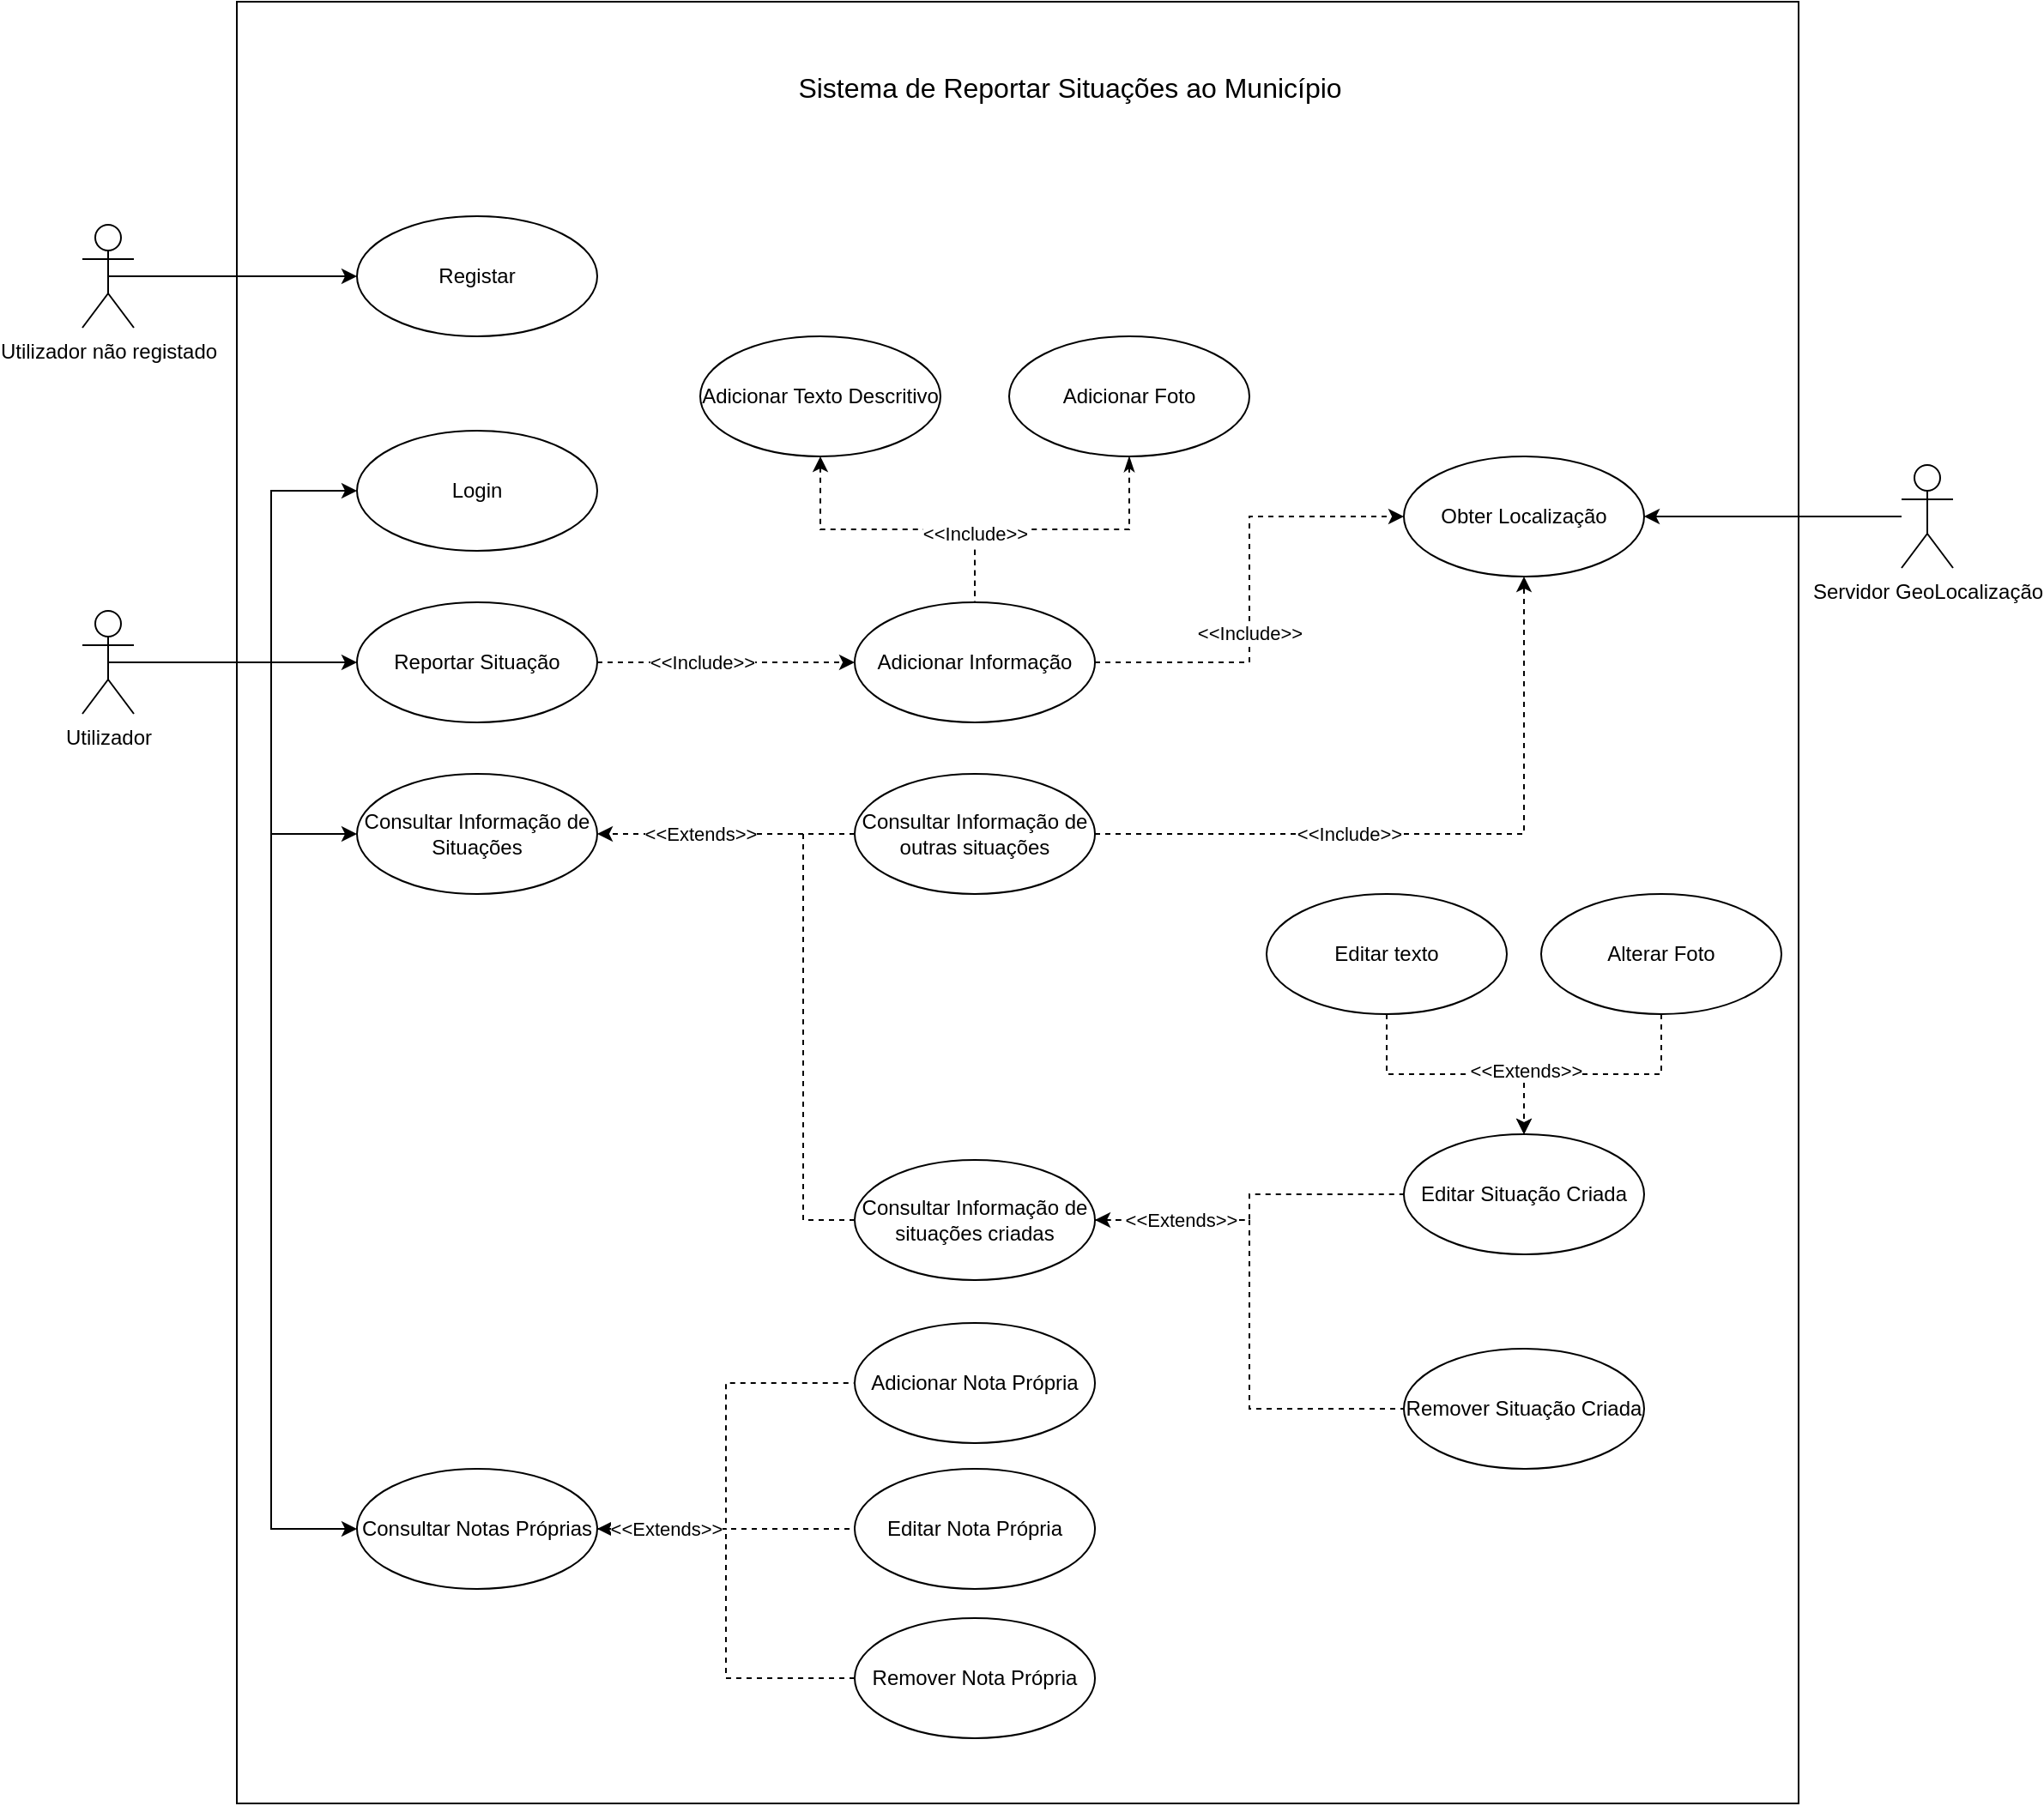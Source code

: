 <mxfile version="14.4.4" type="device"><diagram id="3XH5-3pmV1nsdqPr6f5M" name="Page-1"><mxGraphModel dx="2005" dy="762" grid="1" gridSize="10" guides="1" tooltips="1" connect="1" arrows="1" fold="1" page="1" pageScale="1" pageWidth="583" pageHeight="827" math="0" shadow="0"><root><mxCell id="0"/><mxCell id="1" parent="0"/><mxCell id="ooERZdGlofMs5FylpivL-4" value="" style="verticalLabelPosition=bottom;verticalAlign=top;html=1;shape=mxgraph.basic.rect;fillColor2=none;strokeWidth=1;size=20;indent=5;" parent="1" vertex="1"><mxGeometry x="130" y="30" width="910" height="1050" as="geometry"/></mxCell><mxCell id="ooERZdGlofMs5FylpivL-10" style="edgeStyle=orthogonalEdgeStyle;rounded=0;orthogonalLoop=1;jettySize=auto;html=1;exitX=0.5;exitY=0.5;exitDx=0;exitDy=0;exitPerimeter=0;" parent="1" source="ooERZdGlofMs5FylpivL-1" target="ooERZdGlofMs5FylpivL-9" edge="1"><mxGeometry relative="1" as="geometry"/></mxCell><mxCell id="ooERZdGlofMs5FylpivL-1" value="Utilizador não registado" style="shape=umlActor;verticalLabelPosition=bottom;verticalAlign=top;html=1;" parent="1" vertex="1"><mxGeometry x="40" y="160" width="30" height="60" as="geometry"/></mxCell><mxCell id="ooERZdGlofMs5FylpivL-14" style="edgeStyle=orthogonalEdgeStyle;rounded=0;orthogonalLoop=1;jettySize=auto;html=1;" parent="1" source="ooERZdGlofMs5FylpivL-2" target="ooERZdGlofMs5FylpivL-13" edge="1"><mxGeometry relative="1" as="geometry"/></mxCell><mxCell id="ooERZdGlofMs5FylpivL-16" style="edgeStyle=orthogonalEdgeStyle;rounded=0;orthogonalLoop=1;jettySize=auto;html=1;entryX=0;entryY=0.5;entryDx=0;entryDy=0;" parent="1" source="ooERZdGlofMs5FylpivL-2" target="ooERZdGlofMs5FylpivL-15" edge="1"><mxGeometry relative="1" as="geometry"><Array as="points"><mxPoint x="150" y="415"/><mxPoint x="150" y="515"/></Array></mxGeometry></mxCell><mxCell id="ooERZdGlofMs5FylpivL-28" style="edgeStyle=orthogonalEdgeStyle;rounded=0;orthogonalLoop=1;jettySize=auto;html=1;entryX=0;entryY=0.5;entryDx=0;entryDy=0;exitX=0.5;exitY=0.5;exitDx=0;exitDy=0;exitPerimeter=0;" parent="1" source="ooERZdGlofMs5FylpivL-2" target="ooERZdGlofMs5FylpivL-27" edge="1"><mxGeometry relative="1" as="geometry"><Array as="points"><mxPoint x="150" y="415"/><mxPoint x="150" y="920"/></Array></mxGeometry></mxCell><mxCell id="sp76aVZbiduqeUrdVawO-27" style="edgeStyle=orthogonalEdgeStyle;rounded=0;orthogonalLoop=1;jettySize=auto;html=1;exitX=0.5;exitY=0.5;exitDx=0;exitDy=0;exitPerimeter=0;entryX=0;entryY=0.5;entryDx=0;entryDy=0;startArrow=none;startFill=0;endArrow=classic;endFill=1;" parent="1" source="ooERZdGlofMs5FylpivL-2" target="ooERZdGlofMs5FylpivL-11" edge="1"><mxGeometry relative="1" as="geometry"><Array as="points"><mxPoint x="150" y="415"/><mxPoint x="150" y="315"/></Array></mxGeometry></mxCell><mxCell id="ooERZdGlofMs5FylpivL-2" value="Utilizador" style="shape=umlActor;verticalLabelPosition=bottom;verticalAlign=top;html=1;" parent="1" vertex="1"><mxGeometry x="40" y="385" width="30" height="60" as="geometry"/></mxCell><mxCell id="ooERZdGlofMs5FylpivL-24" style="edgeStyle=orthogonalEdgeStyle;rounded=0;orthogonalLoop=1;jettySize=auto;html=1;" parent="1" source="ooERZdGlofMs5FylpivL-3" target="ooERZdGlofMs5FylpivL-20" edge="1"><mxGeometry relative="1" as="geometry"/></mxCell><mxCell id="ooERZdGlofMs5FylpivL-3" value="Servidor GeoLocalização" style="shape=umlActor;verticalLabelPosition=bottom;verticalAlign=top;html=1;" parent="1" vertex="1"><mxGeometry x="1100" y="300" width="30" height="60" as="geometry"/></mxCell><mxCell id="ooERZdGlofMs5FylpivL-9" value="Registar" style="ellipse;whiteSpace=wrap;html=1;" parent="1" vertex="1"><mxGeometry x="200" y="155" width="140" height="70" as="geometry"/></mxCell><mxCell id="ooERZdGlofMs5FylpivL-11" value="Login" style="ellipse;whiteSpace=wrap;html=1;" parent="1" vertex="1"><mxGeometry x="200" y="280" width="140" height="70" as="geometry"/></mxCell><mxCell id="ooERZdGlofMs5FylpivL-21" style="edgeStyle=orthogonalEdgeStyle;rounded=0;orthogonalLoop=1;jettySize=auto;html=1;dashed=1;entryX=0;entryY=0.5;entryDx=0;entryDy=0;" parent="1" source="ooERZdGlofMs5FylpivL-44" target="ooERZdGlofMs5FylpivL-20" edge="1"><mxGeometry relative="1" as="geometry"/></mxCell><mxCell id="ooERZdGlofMs5FylpivL-23" value="&amp;lt;&amp;lt;Include&amp;gt;&amp;gt;" style="edgeLabel;html=1;align=center;verticalAlign=middle;resizable=0;points=[];" parent="ooERZdGlofMs5FylpivL-21" vertex="1" connectable="0"><mxGeometry x="-0.191" relative="1" as="geometry"><mxPoint as="offset"/></mxGeometry></mxCell><mxCell id="ooERZdGlofMs5FylpivL-13" value="Reportar Situação" style="ellipse;whiteSpace=wrap;html=1;" parent="1" vertex="1"><mxGeometry x="200" y="380" width="140" height="70" as="geometry"/></mxCell><mxCell id="ooERZdGlofMs5FylpivL-25" style="edgeStyle=orthogonalEdgeStyle;rounded=0;orthogonalLoop=1;jettySize=auto;html=1;dashed=1;" parent="1" source="sp76aVZbiduqeUrdVawO-2" target="ooERZdGlofMs5FylpivL-20" edge="1"><mxGeometry relative="1" as="geometry"/></mxCell><mxCell id="ooERZdGlofMs5FylpivL-26" value="&amp;lt;&amp;lt;Include&amp;gt;&amp;gt;" style="edgeLabel;html=1;align=center;verticalAlign=middle;resizable=0;points=[];" parent="ooERZdGlofMs5FylpivL-25" vertex="1" connectable="0"><mxGeometry x="-0.251" y="-3" relative="1" as="geometry"><mxPoint x="-2" y="-3" as="offset"/></mxGeometry></mxCell><mxCell id="ooERZdGlofMs5FylpivL-15" value="Consultar Informação de Situações" style="ellipse;whiteSpace=wrap;html=1;" parent="1" vertex="1"><mxGeometry x="200" y="480" width="140" height="70" as="geometry"/></mxCell><mxCell id="ooERZdGlofMs5FylpivL-17" value="Sistema de Reportar Situações ao Município" style="text;html=1;align=center;verticalAlign=middle;resizable=0;points=[];autosize=1;fontSize=16;" parent="1" vertex="1"><mxGeometry x="450" y="70" width="330" height="20" as="geometry"/></mxCell><mxCell id="ooERZdGlofMs5FylpivL-20" value="Obter Localização" style="ellipse;whiteSpace=wrap;html=1;" parent="1" vertex="1"><mxGeometry x="810" y="295" width="140" height="70" as="geometry"/></mxCell><mxCell id="ooERZdGlofMs5FylpivL-33" style="edgeStyle=orthogonalEdgeStyle;rounded=0;orthogonalLoop=1;jettySize=auto;html=1;entryX=0;entryY=0.5;entryDx=0;entryDy=0;dashed=1;endArrow=none;endFill=0;startArrow=classic;startFill=1;" parent="1" source="ooERZdGlofMs5FylpivL-27" target="ooERZdGlofMs5FylpivL-31" edge="1"><mxGeometry relative="1" as="geometry"/></mxCell><mxCell id="ooERZdGlofMs5FylpivL-34" style="edgeStyle=orthogonalEdgeStyle;rounded=0;orthogonalLoop=1;jettySize=auto;html=1;dashed=1;endArrow=none;endFill=0;" parent="1" source="ooERZdGlofMs5FylpivL-27" target="ooERZdGlofMs5FylpivL-30" edge="1"><mxGeometry relative="1" as="geometry"/></mxCell><mxCell id="ooERZdGlofMs5FylpivL-35" style="edgeStyle=orthogonalEdgeStyle;rounded=0;orthogonalLoop=1;jettySize=auto;html=1;entryX=0;entryY=0.5;entryDx=0;entryDy=0;dashed=1;endArrow=none;endFill=0;" parent="1" source="ooERZdGlofMs5FylpivL-27" target="ooERZdGlofMs5FylpivL-32" edge="1"><mxGeometry relative="1" as="geometry"/></mxCell><mxCell id="sp76aVZbiduqeUrdVawO-19" value="&amp;lt;&amp;lt;Extends&amp;gt;&amp;gt;" style="edgeLabel;html=1;align=center;verticalAlign=middle;resizable=0;points=[];" parent="ooERZdGlofMs5FylpivL-35" vertex="1" connectable="0"><mxGeometry x="-0.568" relative="1" as="geometry"><mxPoint x="-11" as="offset"/></mxGeometry></mxCell><mxCell id="ooERZdGlofMs5FylpivL-27" value="Consultar Notas Próprias" style="ellipse;whiteSpace=wrap;html=1;" parent="1" vertex="1"><mxGeometry x="200" y="885" width="140" height="70" as="geometry"/></mxCell><mxCell id="ooERZdGlofMs5FylpivL-30" value="Editar Nota Própria" style="ellipse;whiteSpace=wrap;html=1;" parent="1" vertex="1"><mxGeometry x="490" y="885" width="140" height="70" as="geometry"/></mxCell><mxCell id="ooERZdGlofMs5FylpivL-31" value="Adicionar Nota Própria" style="ellipse;whiteSpace=wrap;html=1;" parent="1" vertex="1"><mxGeometry x="490" y="800" width="140" height="70" as="geometry"/></mxCell><mxCell id="ooERZdGlofMs5FylpivL-32" value="Remover Nota Própria" style="ellipse;whiteSpace=wrap;html=1;" parent="1" vertex="1"><mxGeometry x="490" y="972" width="140" height="70" as="geometry"/></mxCell><mxCell id="ooERZdGlofMs5FylpivL-48" style="edgeStyle=orthogonalEdgeStyle;rounded=0;orthogonalLoop=1;jettySize=auto;html=1;dashed=1;startArrow=classic;startFill=1;endArrow=none;endFill=0;fontSize=16;" parent="1" source="ooERZdGlofMs5FylpivL-43" target="ooERZdGlofMs5FylpivL-44" edge="1"><mxGeometry relative="1" as="geometry"/></mxCell><mxCell id="ooERZdGlofMs5FylpivL-43" value="Adicionar Texto Descritivo" style="ellipse;whiteSpace=wrap;html=1;" parent="1" vertex="1"><mxGeometry x="400" y="225" width="140" height="70" as="geometry"/></mxCell><mxCell id="ooERZdGlofMs5FylpivL-44" value="Adicionar Informação" style="ellipse;whiteSpace=wrap;html=1;" parent="1" vertex="1"><mxGeometry x="490" y="380" width="140" height="70" as="geometry"/></mxCell><mxCell id="ooERZdGlofMs5FylpivL-45" style="edgeStyle=orthogonalEdgeStyle;rounded=0;orthogonalLoop=1;jettySize=auto;html=1;dashed=1;entryX=0;entryY=0.5;entryDx=0;entryDy=0;" parent="1" source="ooERZdGlofMs5FylpivL-13" target="ooERZdGlofMs5FylpivL-44" edge="1"><mxGeometry relative="1" as="geometry"><mxPoint x="370.0" y="415.059" as="sourcePoint"/><mxPoint x="805.0" y="325" as="targetPoint"/></mxGeometry></mxCell><mxCell id="ooERZdGlofMs5FylpivL-46" value="&amp;lt;&amp;lt;Include&amp;gt;&amp;gt;" style="edgeLabel;html=1;align=center;verticalAlign=middle;resizable=0;points=[];" parent="ooERZdGlofMs5FylpivL-45" vertex="1" connectable="0"><mxGeometry x="-0.191" relative="1" as="geometry"><mxPoint as="offset"/></mxGeometry></mxCell><mxCell id="ooERZdGlofMs5FylpivL-49" style="edgeStyle=orthogonalEdgeStyle;rounded=0;orthogonalLoop=1;jettySize=auto;html=1;entryX=0.5;entryY=0;entryDx=0;entryDy=0;dashed=1;startArrow=classicThin;startFill=1;endArrow=none;endFill=0;fontSize=16;" parent="1" source="ooERZdGlofMs5FylpivL-47" target="ooERZdGlofMs5FylpivL-44" edge="1"><mxGeometry relative="1" as="geometry"/></mxCell><mxCell id="ooERZdGlofMs5FylpivL-50" value="&lt;font style=&quot;font-size: 11px&quot;&gt;&amp;lt;&amp;lt;Include&amp;gt;&amp;gt;&lt;/font&gt;" style="edgeLabel;html=1;align=center;verticalAlign=middle;resizable=0;points=[];fontSize=16;" parent="ooERZdGlofMs5FylpivL-49" vertex="1" connectable="0"><mxGeometry x="-0.161" y="-1" relative="1" as="geometry"><mxPoint x="-59.4" y="1" as="offset"/></mxGeometry></mxCell><mxCell id="ooERZdGlofMs5FylpivL-47" value="Adicionar Foto" style="ellipse;whiteSpace=wrap;html=1;" parent="1" vertex="1"><mxGeometry x="580" y="225" width="140" height="70" as="geometry"/></mxCell><mxCell id="sp76aVZbiduqeUrdVawO-7" style="edgeStyle=orthogonalEdgeStyle;rounded=0;orthogonalLoop=1;jettySize=auto;html=1;startArrow=none;startFill=0;endArrow=none;endFill=0;dashed=1;exitX=0;exitY=0.5;exitDx=0;exitDy=0;" parent="1" source="sp76aVZbiduqeUrdVawO-3" edge="1"><mxGeometry relative="1" as="geometry"><mxPoint x="460" y="515" as="targetPoint"/><Array as="points"><mxPoint x="460" y="740"/><mxPoint x="460" y="515"/></Array></mxGeometry></mxCell><mxCell id="sp76aVZbiduqeUrdVawO-3" value="Consultar Informação de situações criadas" style="ellipse;whiteSpace=wrap;html=1;" parent="1" vertex="1"><mxGeometry x="490" y="705" width="140" height="70" as="geometry"/></mxCell><mxCell id="sp76aVZbiduqeUrdVawO-6" style="edgeStyle=orthogonalEdgeStyle;rounded=0;orthogonalLoop=1;jettySize=auto;html=1;exitX=0;exitY=0.5;exitDx=0;exitDy=0;endArrow=classic;endFill=1;startArrow=none;startFill=0;dashed=1;" parent="1" source="sp76aVZbiduqeUrdVawO-2" target="ooERZdGlofMs5FylpivL-15" edge="1"><mxGeometry relative="1" as="geometry"/></mxCell><mxCell id="sp76aVZbiduqeUrdVawO-8" value="&amp;lt;&amp;lt;Extends&amp;gt;&amp;gt;" style="edgeLabel;html=1;align=center;verticalAlign=middle;resizable=0;points=[];" parent="sp76aVZbiduqeUrdVawO-6" vertex="1" connectable="0"><mxGeometry x="0.383" y="-2" relative="1" as="geometry"><mxPoint x="12.76" y="2" as="offset"/></mxGeometry></mxCell><mxCell id="sp76aVZbiduqeUrdVawO-2" value="Consultar Informação de outras situações" style="ellipse;whiteSpace=wrap;html=1;" parent="1" vertex="1"><mxGeometry x="490" y="480" width="140" height="70" as="geometry"/></mxCell><mxCell id="sp76aVZbiduqeUrdVawO-9" style="edgeStyle=orthogonalEdgeStyle;rounded=0;orthogonalLoop=1;jettySize=auto;html=1;entryX=0;entryY=0.5;entryDx=0;entryDy=0;dashed=1;endArrow=none;endFill=0;startArrow=classic;startFill=1;exitX=1;exitY=0.5;exitDx=0;exitDy=0;" parent="1" source="sp76aVZbiduqeUrdVawO-3" target="sp76aVZbiduqeUrdVawO-13" edge="1"><mxGeometry relative="1" as="geometry"><mxPoint x="630" y="740" as="sourcePoint"/></mxGeometry></mxCell><mxCell id="sp76aVZbiduqeUrdVawO-11" style="edgeStyle=orthogonalEdgeStyle;rounded=0;orthogonalLoop=1;jettySize=auto;html=1;entryX=0;entryY=0.5;entryDx=0;entryDy=0;dashed=1;endArrow=none;endFill=0;exitX=1;exitY=0.5;exitDx=0;exitDy=0;" parent="1" source="sp76aVZbiduqeUrdVawO-3" target="sp76aVZbiduqeUrdVawO-14" edge="1"><mxGeometry relative="1" as="geometry"><mxPoint x="630" y="740" as="sourcePoint"/></mxGeometry></mxCell><mxCell id="sp76aVZbiduqeUrdVawO-16" value="&amp;lt;&amp;lt;Extends&amp;gt;&amp;gt;" style="edgeLabel;html=1;align=center;verticalAlign=middle;resizable=0;points=[];" parent="sp76aVZbiduqeUrdVawO-11" vertex="1" connectable="0"><mxGeometry x="-0.791" y="-2" relative="1" as="geometry"><mxPoint x="19" y="-2" as="offset"/></mxGeometry></mxCell><mxCell id="sp76aVZbiduqeUrdVawO-13" value="Editar Situação Criada" style="ellipse;whiteSpace=wrap;html=1;" parent="1" vertex="1"><mxGeometry x="810" y="690" width="140" height="70" as="geometry"/></mxCell><mxCell id="sp76aVZbiduqeUrdVawO-14" value="Remover Situação Criada" style="ellipse;whiteSpace=wrap;html=1;" parent="1" vertex="1"><mxGeometry x="810" y="815" width="140" height="70" as="geometry"/></mxCell><mxCell id="sp76aVZbiduqeUrdVawO-22" style="edgeStyle=orthogonalEdgeStyle;rounded=0;orthogonalLoop=1;jettySize=auto;html=1;entryX=0.5;entryY=0;entryDx=0;entryDy=0;dashed=1;startArrow=none;startFill=0;endArrow=classic;endFill=1;" parent="1" source="sp76aVZbiduqeUrdVawO-17" target="sp76aVZbiduqeUrdVawO-13" edge="1"><mxGeometry relative="1" as="geometry"/></mxCell><mxCell id="sp76aVZbiduqeUrdVawO-17" value="Editar texto" style="ellipse;whiteSpace=wrap;html=1;" parent="1" vertex="1"><mxGeometry x="730" y="550" width="140" height="70" as="geometry"/></mxCell><mxCell id="sp76aVZbiduqeUrdVawO-23" style="edgeStyle=orthogonalEdgeStyle;rounded=0;orthogonalLoop=1;jettySize=auto;html=1;dashed=1;startArrow=none;startFill=0;endArrow=classic;endFill=1;" parent="1" source="sp76aVZbiduqeUrdVawO-18" target="sp76aVZbiduqeUrdVawO-13" edge="1"><mxGeometry relative="1" as="geometry"/></mxCell><mxCell id="sp76aVZbiduqeUrdVawO-24" value="&amp;lt;&amp;lt;Extends&amp;gt;&amp;gt;" style="edgeLabel;html=1;align=center;verticalAlign=middle;resizable=0;points=[];" parent="sp76aVZbiduqeUrdVawO-23" vertex="1" connectable="0"><mxGeometry x="0.522" y="-2" relative="1" as="geometry"><mxPoint as="offset"/></mxGeometry></mxCell><mxCell id="sp76aVZbiduqeUrdVawO-18" value="Alterar Foto" style="ellipse;whiteSpace=wrap;html=1;" parent="1" vertex="1"><mxGeometry x="890" y="550" width="140" height="70" as="geometry"/></mxCell></root></mxGraphModel></diagram></mxfile>